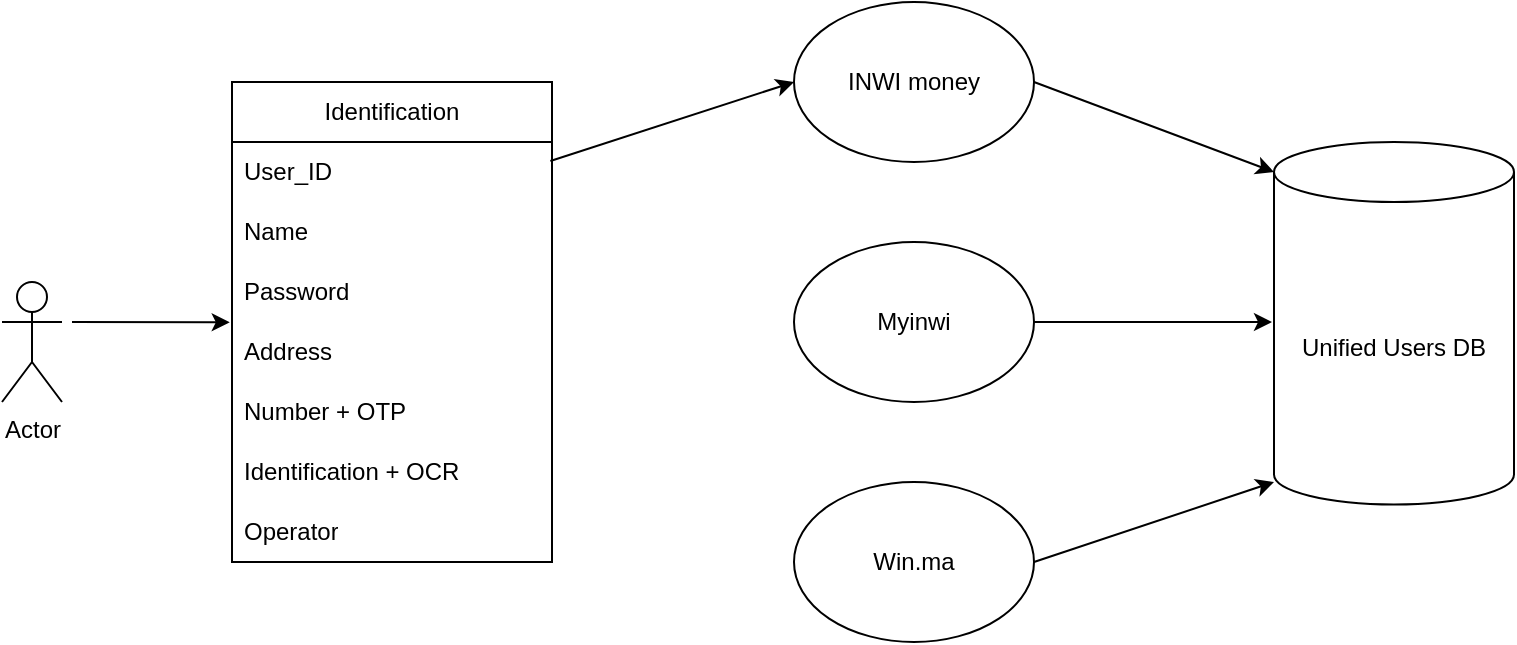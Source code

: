 <mxfile version="26.0.14">
  <diagram name="Page-1" id="kHXUa2gAHLY_qHCf_kOF">
    <mxGraphModel dx="1393" dy="784" grid="1" gridSize="10" guides="1" tooltips="1" connect="1" arrows="1" fold="1" page="1" pageScale="1" pageWidth="850" pageHeight="1100" math="0" shadow="0">
      <root>
        <mxCell id="0" />
        <mxCell id="1" parent="0" />
        <mxCell id="pSDOMpD7tGjld8eJhOIt-1" value="Identification" style="swimlane;fontStyle=0;childLayout=stackLayout;horizontal=1;startSize=30;horizontalStack=0;resizeParent=1;resizeParentMax=0;resizeLast=0;collapsible=1;marginBottom=0;whiteSpace=wrap;html=1;" vertex="1" parent="1">
          <mxGeometry x="159" y="80" width="160" height="240" as="geometry" />
        </mxCell>
        <mxCell id="pSDOMpD7tGjld8eJhOIt-2" value="User_ID&lt;span style=&quot;white-space: pre;&quot;&gt;&#x9;&lt;span style=&quot;white-space: pre;&quot;&gt;&#x9;&lt;/span&gt;&lt;/span&gt;" style="text;strokeColor=none;fillColor=none;align=left;verticalAlign=middle;spacingLeft=4;spacingRight=4;overflow=hidden;points=[[0,0.5],[1,0.5]];portConstraint=eastwest;rotatable=0;whiteSpace=wrap;html=1;" vertex="1" parent="pSDOMpD7tGjld8eJhOIt-1">
          <mxGeometry y="30" width="160" height="30" as="geometry" />
        </mxCell>
        <mxCell id="pSDOMpD7tGjld8eJhOIt-3" value="Name" style="text;strokeColor=none;fillColor=none;align=left;verticalAlign=middle;spacingLeft=4;spacingRight=4;overflow=hidden;points=[[0,0.5],[1,0.5]];portConstraint=eastwest;rotatable=0;whiteSpace=wrap;html=1;glass=0;" vertex="1" parent="pSDOMpD7tGjld8eJhOIt-1">
          <mxGeometry y="60" width="160" height="30" as="geometry" />
        </mxCell>
        <mxCell id="pSDOMpD7tGjld8eJhOIt-4" value="Password" style="text;strokeColor=none;fillColor=none;align=left;verticalAlign=middle;spacingLeft=4;spacingRight=4;overflow=hidden;points=[[0,0.5],[1,0.5]];portConstraint=eastwest;rotatable=0;whiteSpace=wrap;html=1;" vertex="1" parent="pSDOMpD7tGjld8eJhOIt-1">
          <mxGeometry y="90" width="160" height="30" as="geometry" />
        </mxCell>
        <mxCell id="pSDOMpD7tGjld8eJhOIt-24" value="Address" style="text;strokeColor=none;fillColor=none;align=left;verticalAlign=middle;spacingLeft=4;spacingRight=4;overflow=hidden;points=[[0,0.5],[1,0.5]];portConstraint=eastwest;rotatable=0;whiteSpace=wrap;html=1;" vertex="1" parent="pSDOMpD7tGjld8eJhOIt-1">
          <mxGeometry y="120" width="160" height="30" as="geometry" />
        </mxCell>
        <mxCell id="pSDOMpD7tGjld8eJhOIt-25" value="Number + OTP" style="text;strokeColor=none;fillColor=none;align=left;verticalAlign=middle;spacingLeft=4;spacingRight=4;overflow=hidden;points=[[0,0.5],[1,0.5]];portConstraint=eastwest;rotatable=0;whiteSpace=wrap;html=1;" vertex="1" parent="pSDOMpD7tGjld8eJhOIt-1">
          <mxGeometry y="150" width="160" height="30" as="geometry" />
        </mxCell>
        <mxCell id="pSDOMpD7tGjld8eJhOIt-26" value="Identification + OCR" style="text;strokeColor=none;fillColor=none;align=left;verticalAlign=middle;spacingLeft=4;spacingRight=4;overflow=hidden;points=[[0,0.5],[1,0.5]];portConstraint=eastwest;rotatable=0;whiteSpace=wrap;html=1;" vertex="1" parent="pSDOMpD7tGjld8eJhOIt-1">
          <mxGeometry y="180" width="160" height="30" as="geometry" />
        </mxCell>
        <mxCell id="pSDOMpD7tGjld8eJhOIt-27" value="Operator" style="text;strokeColor=none;fillColor=none;align=left;verticalAlign=middle;spacingLeft=4;spacingRight=4;overflow=hidden;points=[[0,0.5],[1,0.5]];portConstraint=eastwest;rotatable=0;whiteSpace=wrap;html=1;" vertex="1" parent="pSDOMpD7tGjld8eJhOIt-1">
          <mxGeometry y="210" width="160" height="30" as="geometry" />
        </mxCell>
        <mxCell id="pSDOMpD7tGjld8eJhOIt-28" value="Unified Users DB" style="shape=cylinder3;whiteSpace=wrap;html=1;boundedLbl=1;backgroundOutline=1;size=15;" vertex="1" parent="1">
          <mxGeometry x="680" y="110" width="120" height="181.25" as="geometry" />
        </mxCell>
        <mxCell id="pSDOMpD7tGjld8eJhOIt-36" value="Actor" style="shape=umlActor;verticalLabelPosition=bottom;verticalAlign=top;html=1;outlineConnect=0;" vertex="1" parent="1">
          <mxGeometry x="44" y="180" width="30" height="60" as="geometry" />
        </mxCell>
        <mxCell id="pSDOMpD7tGjld8eJhOIt-39" value="" style="endArrow=classic;html=1;rounded=0;entryX=-0.007;entryY=0.004;entryDx=0;entryDy=0;entryPerimeter=0;" edge="1" parent="1" target="pSDOMpD7tGjld8eJhOIt-24">
          <mxGeometry width="50" height="50" relative="1" as="geometry">
            <mxPoint x="79" y="200" as="sourcePoint" />
            <mxPoint x="161.08" y="121.012" as="targetPoint" />
          </mxGeometry>
        </mxCell>
        <mxCell id="pSDOMpD7tGjld8eJhOIt-43" value="Win.ma" style="ellipse;whiteSpace=wrap;html=1;" vertex="1" parent="1">
          <mxGeometry x="440" y="280" width="120" height="80" as="geometry" />
        </mxCell>
        <mxCell id="pSDOMpD7tGjld8eJhOIt-45" value="Myinwi" style="ellipse;whiteSpace=wrap;html=1;" vertex="1" parent="1">
          <mxGeometry x="440" y="160" width="120" height="80" as="geometry" />
        </mxCell>
        <mxCell id="pSDOMpD7tGjld8eJhOIt-46" value="INWI money" style="ellipse;whiteSpace=wrap;html=1;" vertex="1" parent="1">
          <mxGeometry x="440" y="40" width="120" height="80" as="geometry" />
        </mxCell>
        <mxCell id="pSDOMpD7tGjld8eJhOIt-52" value="" style="endArrow=classic;html=1;rounded=0;exitX=0.995;exitY=0.317;exitDx=0;exitDy=0;exitPerimeter=0;entryX=0;entryY=0.5;entryDx=0;entryDy=0;" edge="1" parent="1" source="pSDOMpD7tGjld8eJhOIt-2" target="pSDOMpD7tGjld8eJhOIt-46">
          <mxGeometry width="50" height="50" relative="1" as="geometry">
            <mxPoint x="380" y="119.49" as="sourcePoint" />
            <mxPoint x="430" y="120" as="targetPoint" />
          </mxGeometry>
        </mxCell>
        <mxCell id="pSDOMpD7tGjld8eJhOIt-56" value="" style="endArrow=classic;html=1;rounded=0;entryX=0;entryY=0;entryDx=0;entryDy=15;entryPerimeter=0;exitX=1;exitY=0.5;exitDx=0;exitDy=0;" edge="1" parent="1" source="pSDOMpD7tGjld8eJhOIt-46" target="pSDOMpD7tGjld8eJhOIt-28">
          <mxGeometry width="50" height="50" relative="1" as="geometry">
            <mxPoint x="560" y="120" as="sourcePoint" />
            <mxPoint x="610" y="70" as="targetPoint" />
          </mxGeometry>
        </mxCell>
        <mxCell id="pSDOMpD7tGjld8eJhOIt-57" value="" style="endArrow=classic;html=1;rounded=0;exitX=1;exitY=0.5;exitDx=0;exitDy=0;" edge="1" parent="1" source="pSDOMpD7tGjld8eJhOIt-45">
          <mxGeometry width="50" height="50" relative="1" as="geometry">
            <mxPoint x="560" y="219.5" as="sourcePoint" />
            <mxPoint x="679" y="200" as="targetPoint" />
          </mxGeometry>
        </mxCell>
        <mxCell id="pSDOMpD7tGjld8eJhOIt-58" value="" style="endArrow=classic;html=1;rounded=0;exitX=1;exitY=0.5;exitDx=0;exitDy=0;entryX=0;entryY=0.938;entryDx=0;entryDy=0;entryPerimeter=0;" edge="1" parent="1" source="pSDOMpD7tGjld8eJhOIt-43" target="pSDOMpD7tGjld8eJhOIt-28">
          <mxGeometry width="50" height="50" relative="1" as="geometry">
            <mxPoint x="560" y="339.5" as="sourcePoint" />
            <mxPoint x="687" y="280" as="targetPoint" />
          </mxGeometry>
        </mxCell>
      </root>
    </mxGraphModel>
  </diagram>
</mxfile>

